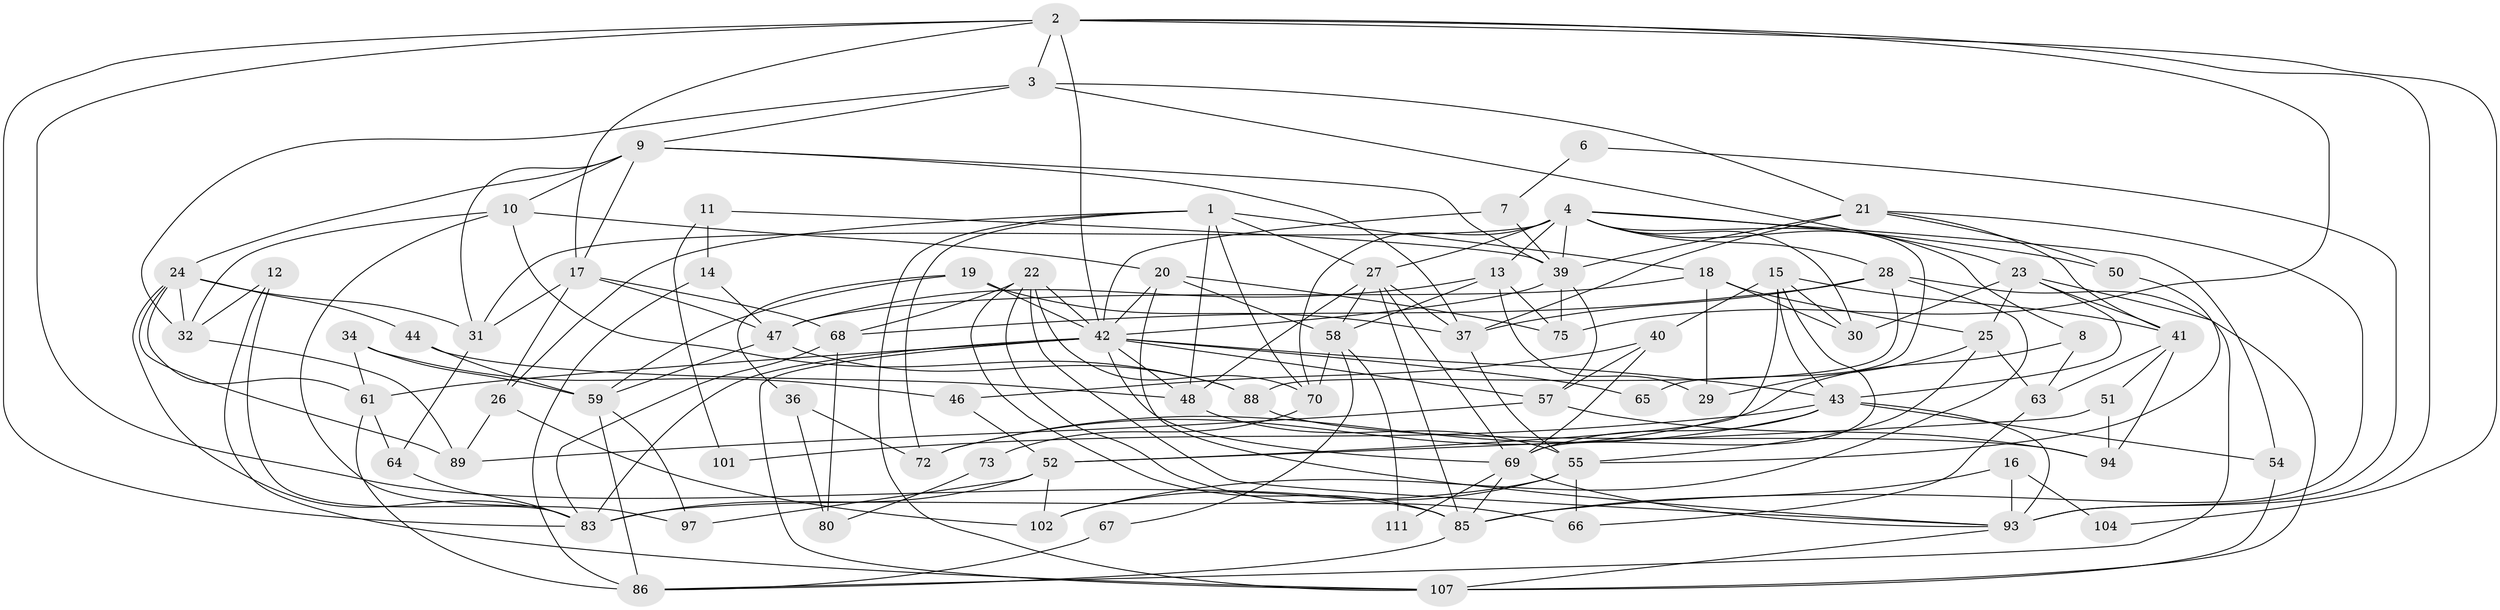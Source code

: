 // original degree distribution, {7: 0.03389830508474576, 5: 0.2033898305084746, 8: 0.01694915254237288, 3: 0.3474576271186441, 2: 0.1016949152542373, 4: 0.22033898305084745, 6: 0.06779661016949153, 9: 0.00847457627118644}
// Generated by graph-tools (version 1.1) at 2025/11/02/27/25 16:11:22]
// undirected, 77 vertices, 188 edges
graph export_dot {
graph [start="1"]
  node [color=gray90,style=filled];
  1;
  2 [super="+114"];
  3 [super="+5"];
  4 [super="+82"];
  6;
  7;
  8;
  9 [super="+77"];
  10;
  11;
  12;
  13 [super="+100"];
  14 [super="+62"];
  15 [super="+76"];
  16;
  17 [super="+105"];
  18 [super="+38"];
  19 [super="+79"];
  20 [super="+35"];
  21 [super="+95"];
  22 [super="+81"];
  23 [super="+33"];
  24 [super="+71"];
  25 [super="+45"];
  26;
  27 [super="+116"];
  28 [super="+98"];
  29;
  30;
  31 [super="+53"];
  32 [super="+118"];
  34;
  36;
  37 [super="+87"];
  39 [super="+91"];
  40 [super="+60"];
  41 [super="+92"];
  42 [super="+110"];
  43 [super="+99"];
  44;
  46;
  47 [super="+49"];
  48;
  50;
  51 [super="+74"];
  52 [super="+56"];
  54;
  55 [super="+108"];
  57 [super="+96"];
  58 [super="+112"];
  59 [super="+78"];
  61;
  63;
  64;
  65;
  66;
  67;
  68 [super="+84"];
  69 [super="+106"];
  70 [super="+103"];
  72;
  73;
  75;
  80;
  83 [super="+113"];
  85 [super="+117"];
  86 [super="+90"];
  88;
  89 [super="+115"];
  93 [super="+109"];
  94;
  97;
  101;
  102;
  104;
  107;
  111;
  1 -- 107;
  1 -- 26;
  1 -- 48;
  1 -- 70;
  1 -- 72;
  1 -- 18;
  1 -- 27;
  2 -- 17;
  2 -- 83 [weight=2];
  2 -- 104;
  2 -- 3;
  2 -- 93 [weight=2];
  2 -- 75;
  2 -- 85;
  2 -- 42;
  3 -- 32;
  3 -- 9;
  3 -- 21;
  3 -- 23;
  4 -- 30;
  4 -- 39;
  4 -- 50;
  4 -- 31;
  4 -- 65;
  4 -- 70;
  4 -- 54;
  4 -- 8;
  4 -- 13;
  4 -- 28;
  4 -- 27;
  6 -- 7;
  6 -- 93;
  7 -- 39;
  7 -- 42;
  8 -- 63;
  8 -- 72;
  9 -- 24;
  9 -- 17;
  9 -- 37;
  9 -- 39;
  9 -- 10;
  9 -- 31;
  10 -- 32;
  10 -- 20;
  10 -- 88;
  10 -- 97;
  11 -- 101;
  11 -- 39;
  11 -- 14;
  12 -- 107;
  12 -- 32;
  12 -- 83;
  13 -- 29;
  13 -- 75;
  13 -- 58;
  13 -- 47;
  14 -- 47;
  14 -- 86 [weight=2];
  15 -- 30;
  15 -- 69;
  15 -- 41;
  15 -- 40;
  15 -- 43;
  15 -- 52;
  16 -- 85;
  16 -- 104;
  16 -- 93;
  17 -- 47;
  17 -- 26;
  17 -- 68;
  17 -- 31;
  18 -- 30;
  18 -- 29;
  18 -- 47;
  18 -- 25;
  19 -- 36;
  19 -- 37;
  19 -- 59;
  19 -- 42;
  20 -- 93;
  20 -- 58;
  20 -- 75;
  20 -- 42;
  21 -- 85;
  21 -- 41;
  21 -- 50;
  21 -- 37;
  21 -- 39;
  22 -- 85;
  22 -- 66;
  22 -- 68;
  22 -- 70;
  22 -- 93;
  22 -- 42;
  23 -- 86;
  23 -- 25;
  23 -- 30;
  23 -- 41;
  23 -- 43;
  24 -- 61;
  24 -- 31;
  24 -- 44;
  24 -- 89;
  24 -- 32;
  24 -- 83;
  25 -- 55 [weight=2];
  25 -- 29;
  25 -- 63;
  26 -- 89;
  26 -- 102;
  27 -- 48;
  27 -- 37;
  27 -- 69;
  27 -- 85;
  27 -- 58;
  28 -- 102;
  28 -- 107;
  28 -- 37;
  28 -- 68;
  28 -- 88;
  31 -- 64;
  32 -- 89;
  34 -- 61;
  34 -- 46;
  34 -- 59;
  36 -- 72;
  36 -- 80;
  37 -- 55;
  39 -- 42;
  39 -- 75;
  39 -- 57;
  40 -- 46;
  40 -- 57;
  40 -- 69;
  41 -- 94;
  41 -- 63;
  41 -- 51;
  42 -- 107;
  42 -- 57;
  42 -- 65;
  42 -- 83;
  42 -- 69;
  42 -- 48;
  42 -- 61;
  42 -- 43;
  43 -- 72;
  43 -- 54;
  43 -- 69;
  43 -- 101;
  43 -- 93;
  44 -- 48;
  44 -- 59;
  46 -- 52;
  47 -- 88;
  47 -- 59;
  48 -- 55;
  50 -- 55;
  51 -- 94;
  51 -- 52;
  52 -- 102;
  52 -- 97;
  52 -- 83;
  54 -- 107;
  55 -- 66;
  55 -- 83;
  55 -- 102;
  57 -- 94;
  57 -- 89;
  58 -- 67;
  58 -- 70;
  58 -- 111;
  59 -- 86;
  59 -- 97;
  61 -- 64;
  61 -- 86;
  63 -- 66;
  64 -- 83;
  67 -- 86;
  68 -- 83;
  68 -- 80;
  69 -- 93;
  69 -- 85;
  69 -- 111;
  70 -- 73;
  73 -- 80;
  85 -- 86;
  88 -- 94;
  93 -- 107;
}
